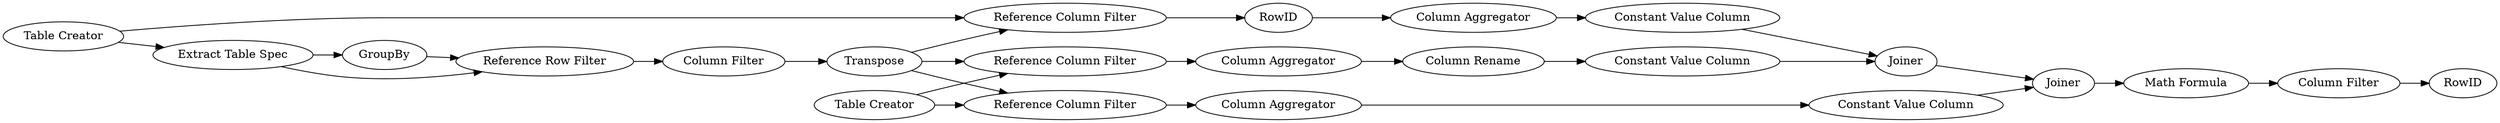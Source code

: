 digraph {
	9 -> 7
	10 -> 13
	14 -> 16
	4 -> 5
	8 -> 9
	15 -> 18
	9 -> 21
	4 -> 6
	6 -> 8
	17 -> 15
	2 -> 4
	21 -> 24
	22 -> 25
	18 -> 25
	28 -> 14
	7 -> 28
	26 -> 27
	25 -> 26
	16 -> 18
	1 -> 10
	2 -> 7
	13 -> 17
	24 -> 22
	1 -> 21
	5 -> 6
	9 -> 10
	27 -> 29
	27 [label="Column Filter"]
	7 [label="Reference Column Filter"]
	9 [label=Transpose]
	21 [label="Reference Column Filter"]
	18 [label=Joiner]
	26 [label="Math Formula"]
	8 [label="Column Filter"]
	17 [label="Column Rename"]
	24 [label="Column Aggregator"]
	6 [label="Reference Row Filter"]
	15 [label="Constant Value Column"]
	25 [label=Joiner]
	10 [label="Reference Column Filter"]
	16 [label="Constant Value Column"]
	1 [label="Table Creator"]
	22 [label="Constant Value Column"]
	28 [label=RowID]
	4 [label="Extract Table Spec"]
	14 [label="Column Aggregator"]
	5 [label=GroupBy]
	13 [label="Column Aggregator"]
	29 [label=RowID]
	2 [label="Table Creator"]
	rankdir=LR
}

